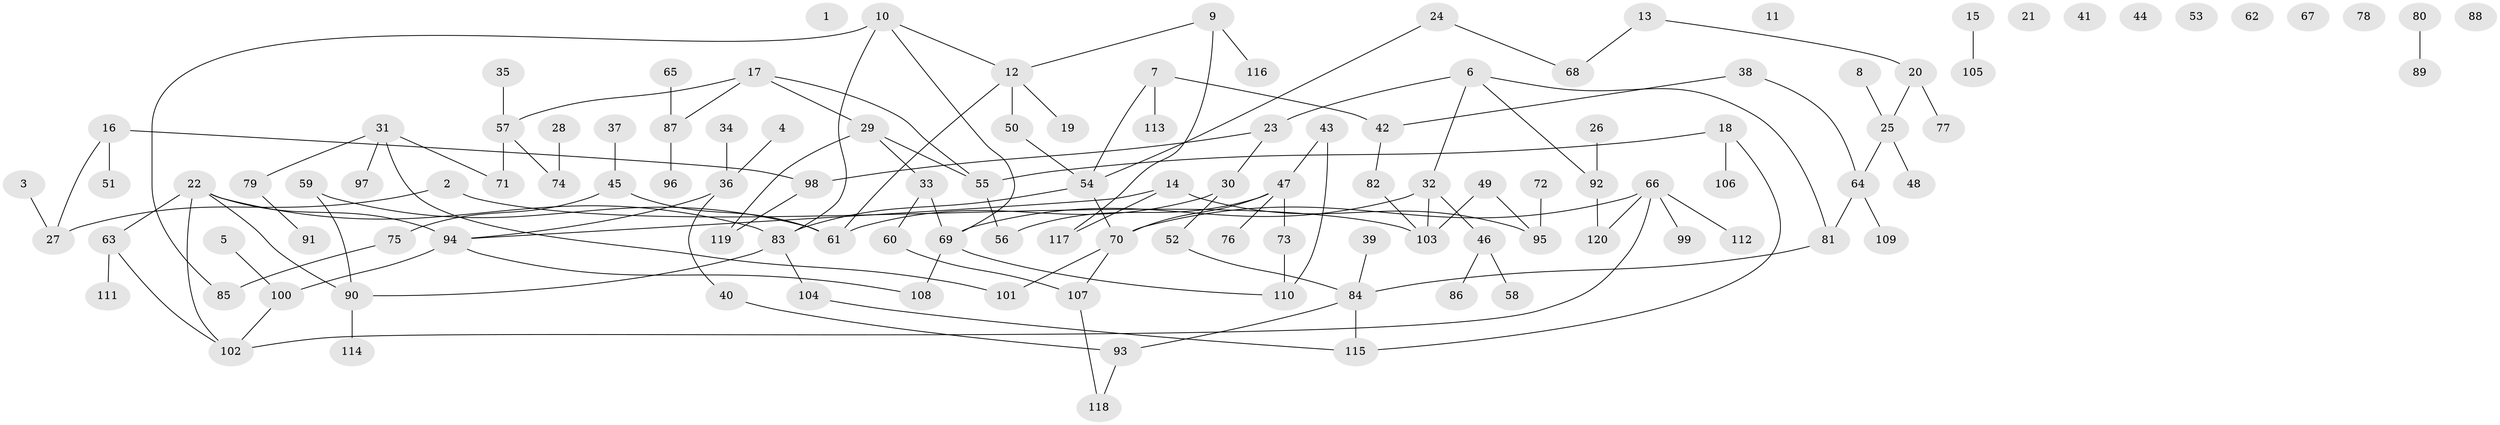 // coarse degree distribution, {0: 0.1875, 5: 0.0625, 1: 0.28125, 3: 0.140625, 2: 0.1875, 9: 0.046875, 6: 0.03125, 7: 0.03125, 4: 0.03125}
// Generated by graph-tools (version 1.1) at 2025/16/03/04/25 18:16:25]
// undirected, 120 vertices, 135 edges
graph export_dot {
graph [start="1"]
  node [color=gray90,style=filled];
  1;
  2;
  3;
  4;
  5;
  6;
  7;
  8;
  9;
  10;
  11;
  12;
  13;
  14;
  15;
  16;
  17;
  18;
  19;
  20;
  21;
  22;
  23;
  24;
  25;
  26;
  27;
  28;
  29;
  30;
  31;
  32;
  33;
  34;
  35;
  36;
  37;
  38;
  39;
  40;
  41;
  42;
  43;
  44;
  45;
  46;
  47;
  48;
  49;
  50;
  51;
  52;
  53;
  54;
  55;
  56;
  57;
  58;
  59;
  60;
  61;
  62;
  63;
  64;
  65;
  66;
  67;
  68;
  69;
  70;
  71;
  72;
  73;
  74;
  75;
  76;
  77;
  78;
  79;
  80;
  81;
  82;
  83;
  84;
  85;
  86;
  87;
  88;
  89;
  90;
  91;
  92;
  93;
  94;
  95;
  96;
  97;
  98;
  99;
  100;
  101;
  102;
  103;
  104;
  105;
  106;
  107;
  108;
  109;
  110;
  111;
  112;
  113;
  114;
  115;
  116;
  117;
  118;
  119;
  120;
  2 -- 27;
  2 -- 103;
  3 -- 27;
  4 -- 36;
  5 -- 100;
  6 -- 23;
  6 -- 32;
  6 -- 81;
  6 -- 92;
  7 -- 42;
  7 -- 54;
  7 -- 113;
  8 -- 25;
  9 -- 12;
  9 -- 116;
  9 -- 117;
  10 -- 12;
  10 -- 69;
  10 -- 83;
  10 -- 85;
  12 -- 19;
  12 -- 50;
  12 -- 61;
  13 -- 20;
  13 -- 68;
  14 -- 94;
  14 -- 95;
  14 -- 117;
  15 -- 105;
  16 -- 27;
  16 -- 51;
  16 -- 98;
  17 -- 29;
  17 -- 55;
  17 -- 57;
  17 -- 87;
  18 -- 55;
  18 -- 106;
  18 -- 115;
  20 -- 25;
  20 -- 77;
  22 -- 63;
  22 -- 83;
  22 -- 90;
  22 -- 94;
  22 -- 102;
  23 -- 30;
  23 -- 98;
  24 -- 54;
  24 -- 68;
  25 -- 48;
  25 -- 64;
  26 -- 92;
  28 -- 74;
  29 -- 33;
  29 -- 55;
  29 -- 119;
  30 -- 52;
  30 -- 61;
  31 -- 71;
  31 -- 79;
  31 -- 97;
  31 -- 101;
  32 -- 46;
  32 -- 69;
  32 -- 103;
  33 -- 60;
  33 -- 69;
  34 -- 36;
  35 -- 57;
  36 -- 40;
  36 -- 94;
  37 -- 45;
  38 -- 42;
  38 -- 64;
  39 -- 84;
  40 -- 93;
  42 -- 82;
  43 -- 47;
  43 -- 110;
  45 -- 61;
  45 -- 75;
  46 -- 58;
  46 -- 86;
  47 -- 56;
  47 -- 70;
  47 -- 73;
  47 -- 76;
  49 -- 95;
  49 -- 103;
  50 -- 54;
  52 -- 84;
  54 -- 70;
  54 -- 83;
  55 -- 56;
  57 -- 71;
  57 -- 74;
  59 -- 61;
  59 -- 90;
  60 -- 107;
  63 -- 102;
  63 -- 111;
  64 -- 81;
  64 -- 109;
  65 -- 87;
  66 -- 70;
  66 -- 99;
  66 -- 102;
  66 -- 112;
  66 -- 120;
  69 -- 108;
  69 -- 110;
  70 -- 101;
  70 -- 107;
  72 -- 95;
  73 -- 110;
  75 -- 85;
  79 -- 91;
  80 -- 89;
  81 -- 84;
  82 -- 103;
  83 -- 90;
  83 -- 104;
  84 -- 93;
  84 -- 115;
  87 -- 96;
  90 -- 114;
  92 -- 120;
  93 -- 118;
  94 -- 100;
  94 -- 108;
  98 -- 119;
  100 -- 102;
  104 -- 115;
  107 -- 118;
}
